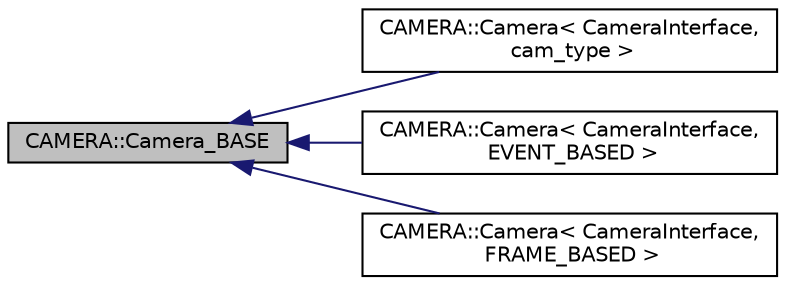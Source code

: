 digraph "CAMERA::Camera_BASE"
{
 // LATEX_PDF_SIZE
  edge [fontname="Helvetica",fontsize="10",labelfontname="Helvetica",labelfontsize="10"];
  node [fontname="Helvetica",fontsize="10",shape=record];
  rankdir="LR";
  Node1 [label="CAMERA::Camera_BASE",height=0.2,width=0.4,color="black", fillcolor="grey75", style="filled", fontcolor="black",tooltip=" "];
  Node1 -> Node2 [dir="back",color="midnightblue",fontsize="10",style="solid",fontname="Helvetica"];
  Node2 [label="CAMERA::Camera\< CameraInterface,\l cam_type \>",height=0.2,width=0.4,color="black", fillcolor="white", style="filled",URL="$d4/d8c/classCAMERA_1_1Camera.html",tooltip=" "];
  Node1 -> Node3 [dir="back",color="midnightblue",fontsize="10",style="solid",fontname="Helvetica"];
  Node3 [label="CAMERA::Camera\< CameraInterface,\l EVENT_BASED \>",height=0.2,width=0.4,color="black", fillcolor="white", style="filled",URL="$da/df9/classCAMERA_1_1Camera_3_01CameraInterface_00_01EVENT__BASED_01_4.html",tooltip=" "];
  Node1 -> Node4 [dir="back",color="midnightblue",fontsize="10",style="solid",fontname="Helvetica"];
  Node4 [label="CAMERA::Camera\< CameraInterface,\l FRAME_BASED \>",height=0.2,width=0.4,color="black", fillcolor="white", style="filled",URL="$d6/d0f/classCAMERA_1_1Camera_3_01CameraInterface_00_01FRAME__BASED_01_4.html",tooltip=" "];
}
